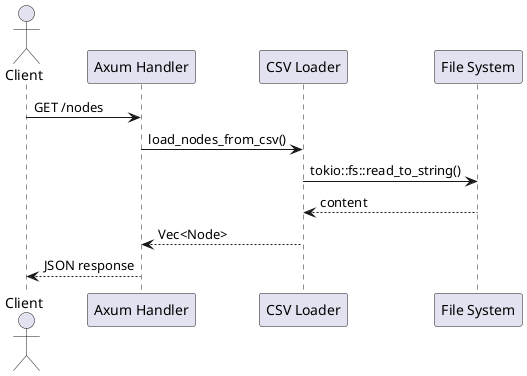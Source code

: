 @startuml
actor Client
participant "Axum Handler" as Handler
participant "CSV Loader" as Loader
participant "File System" as FS

Client -> Handler: GET /nodes
Handler -> Loader: load_nodes_from_csv()
Loader -> FS: tokio::fs::read_to_string()
FS --> Loader: content
Loader --> Handler: Vec<Node>
Handler --> Client: JSON response
@enduml

